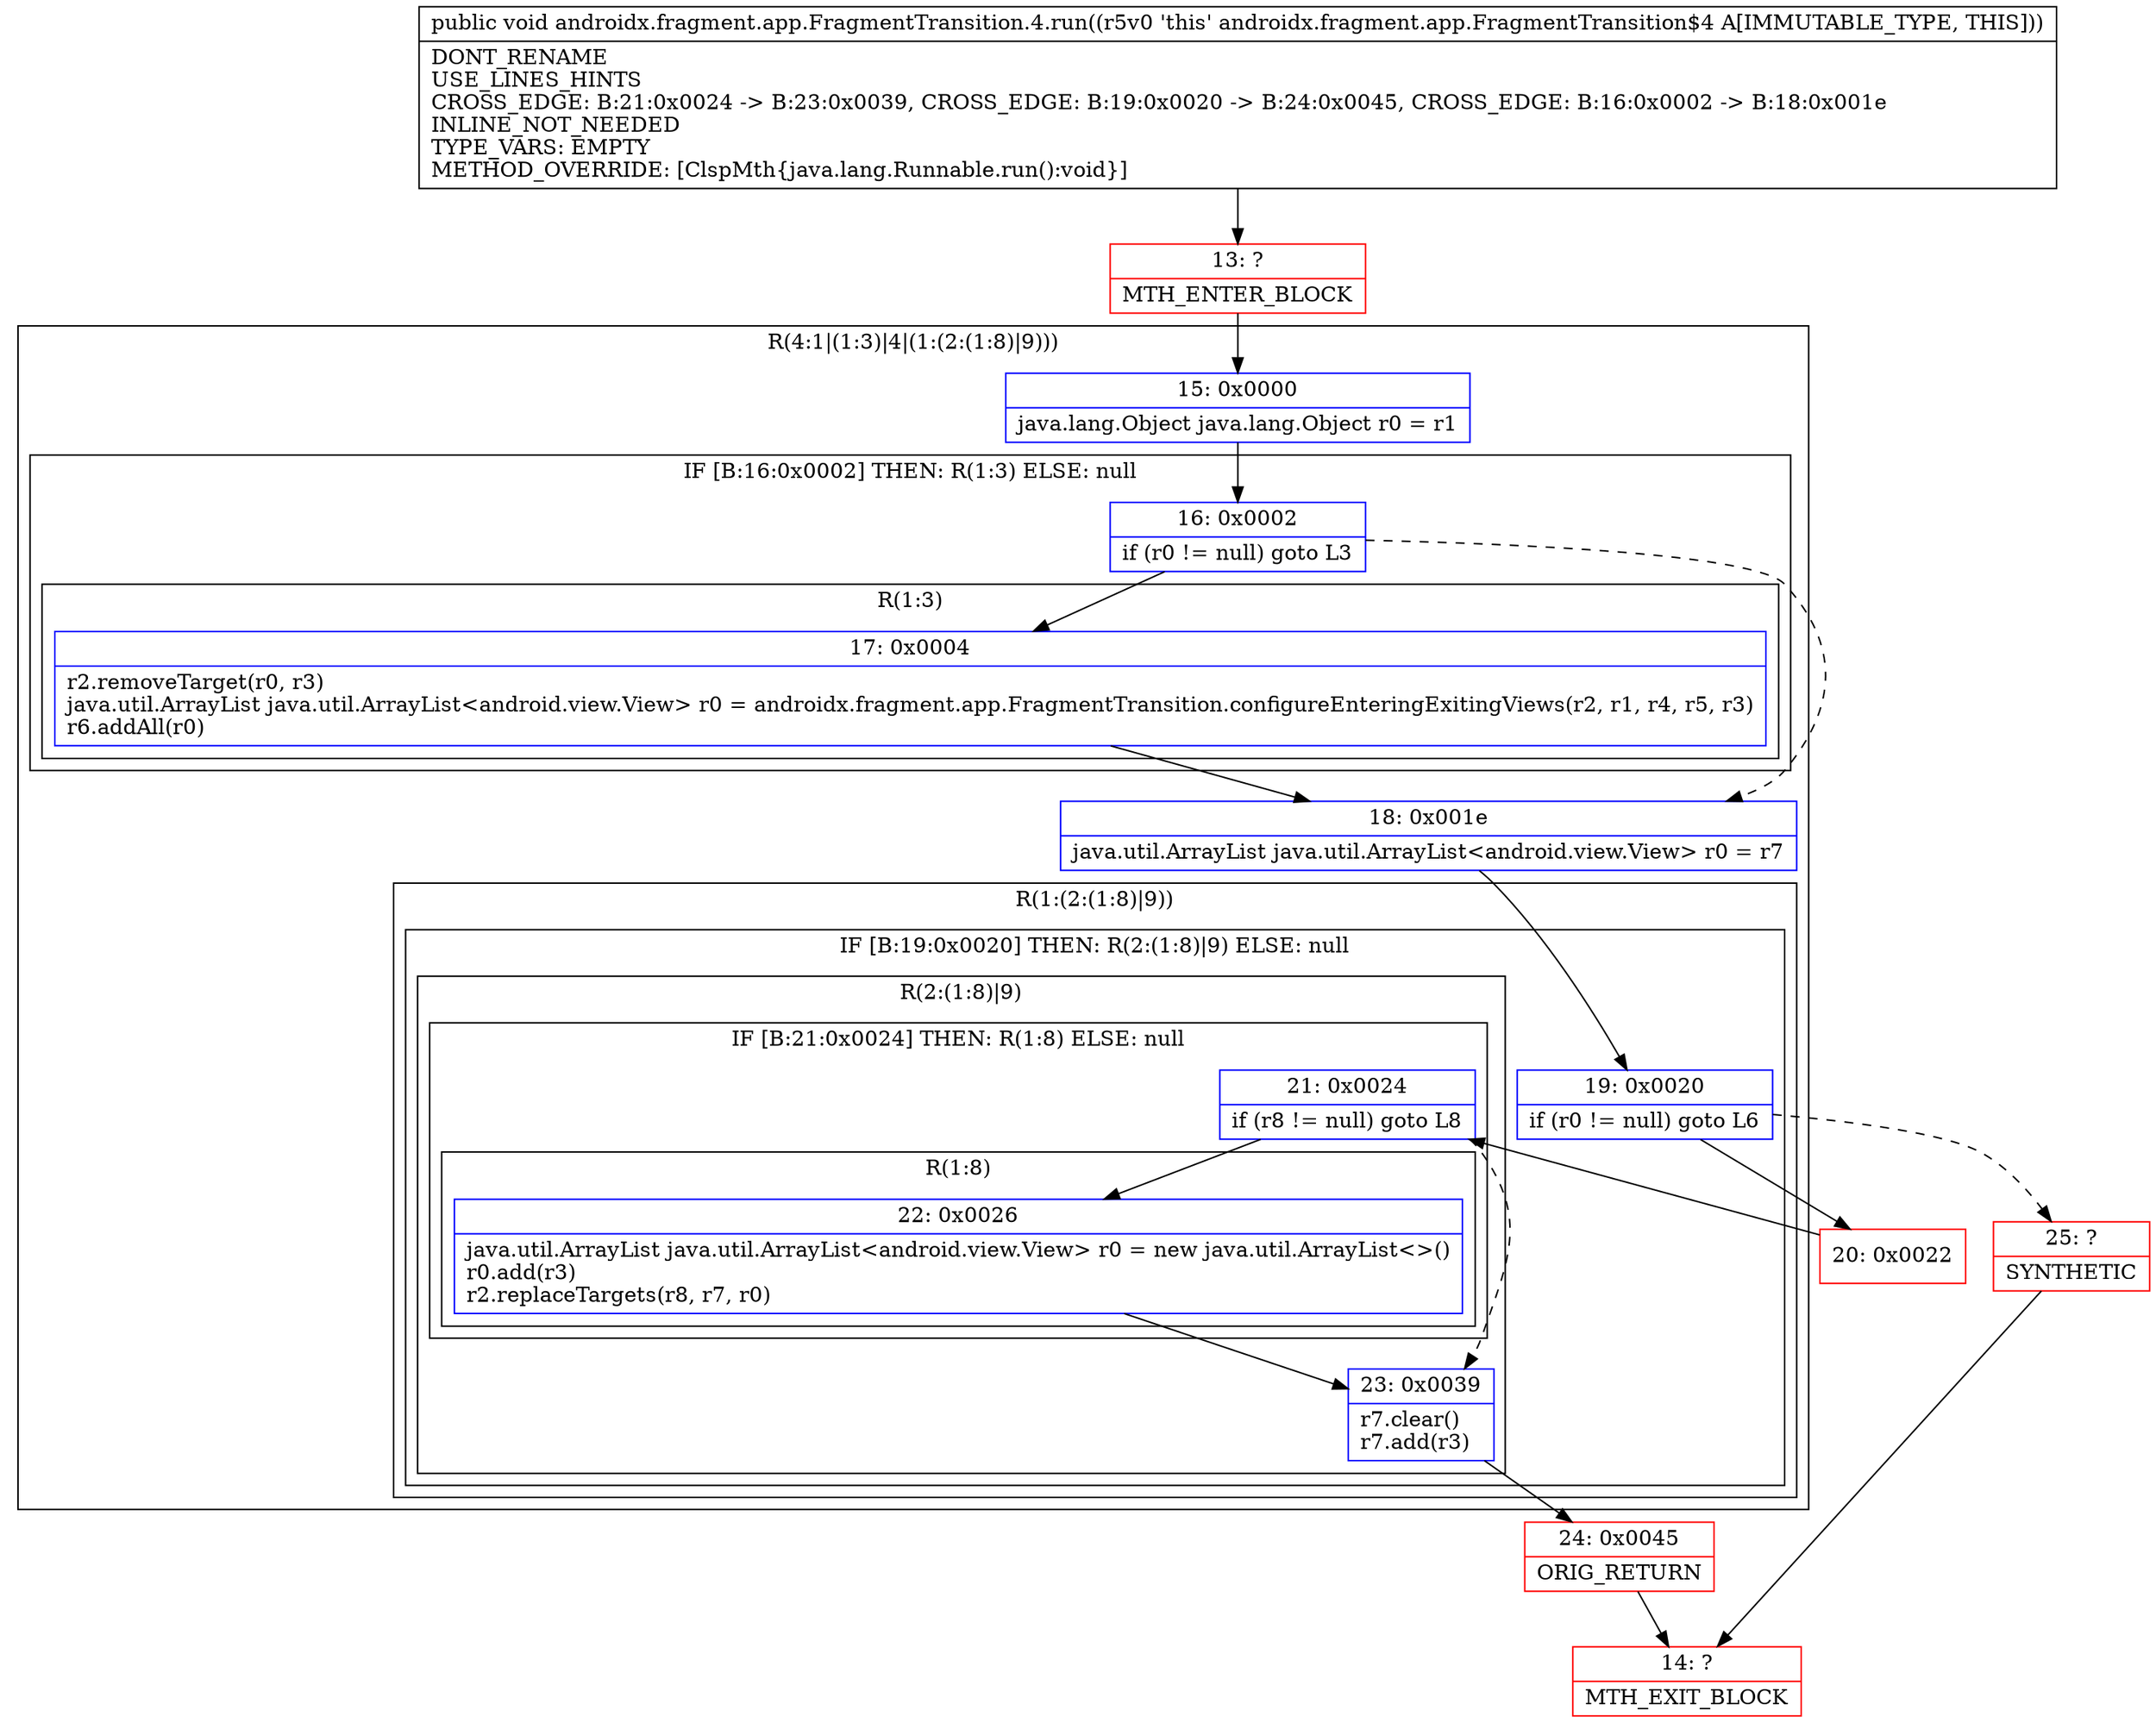 digraph "CFG forandroidx.fragment.app.FragmentTransition.4.run()V" {
subgraph cluster_Region_430539829 {
label = "R(4:1|(1:3)|4|(1:(2:(1:8)|9)))";
node [shape=record,color=blue];
Node_15 [shape=record,label="{15\:\ 0x0000|java.lang.Object java.lang.Object r0 = r1\l}"];
subgraph cluster_IfRegion_1432517541 {
label = "IF [B:16:0x0002] THEN: R(1:3) ELSE: null";
node [shape=record,color=blue];
Node_16 [shape=record,label="{16\:\ 0x0002|if (r0 != null) goto L3\l}"];
subgraph cluster_Region_543829182 {
label = "R(1:3)";
node [shape=record,color=blue];
Node_17 [shape=record,label="{17\:\ 0x0004|r2.removeTarget(r0, r3)\ljava.util.ArrayList java.util.ArrayList\<android.view.View\> r0 = androidx.fragment.app.FragmentTransition.configureEnteringExitingViews(r2, r1, r4, r5, r3)\lr6.addAll(r0)\l}"];
}
}
Node_18 [shape=record,label="{18\:\ 0x001e|java.util.ArrayList java.util.ArrayList\<android.view.View\> r0 = r7\l}"];
subgraph cluster_Region_643905629 {
label = "R(1:(2:(1:8)|9))";
node [shape=record,color=blue];
subgraph cluster_IfRegion_68082975 {
label = "IF [B:19:0x0020] THEN: R(2:(1:8)|9) ELSE: null";
node [shape=record,color=blue];
Node_19 [shape=record,label="{19\:\ 0x0020|if (r0 != null) goto L6\l}"];
subgraph cluster_Region_1092157474 {
label = "R(2:(1:8)|9)";
node [shape=record,color=blue];
subgraph cluster_IfRegion_268811803 {
label = "IF [B:21:0x0024] THEN: R(1:8) ELSE: null";
node [shape=record,color=blue];
Node_21 [shape=record,label="{21\:\ 0x0024|if (r8 != null) goto L8\l}"];
subgraph cluster_Region_1372809607 {
label = "R(1:8)";
node [shape=record,color=blue];
Node_22 [shape=record,label="{22\:\ 0x0026|java.util.ArrayList java.util.ArrayList\<android.view.View\> r0 = new java.util.ArrayList\<\>()\lr0.add(r3)\lr2.replaceTargets(r8, r7, r0)\l}"];
}
}
Node_23 [shape=record,label="{23\:\ 0x0039|r7.clear()\lr7.add(r3)\l}"];
}
}
}
}
Node_13 [shape=record,color=red,label="{13\:\ ?|MTH_ENTER_BLOCK\l}"];
Node_20 [shape=record,color=red,label="{20\:\ 0x0022}"];
Node_24 [shape=record,color=red,label="{24\:\ 0x0045|ORIG_RETURN\l}"];
Node_14 [shape=record,color=red,label="{14\:\ ?|MTH_EXIT_BLOCK\l}"];
Node_25 [shape=record,color=red,label="{25\:\ ?|SYNTHETIC\l}"];
MethodNode[shape=record,label="{public void androidx.fragment.app.FragmentTransition.4.run((r5v0 'this' androidx.fragment.app.FragmentTransition$4 A[IMMUTABLE_TYPE, THIS]))  | DONT_RENAME\lUSE_LINES_HINTS\lCROSS_EDGE: B:21:0x0024 \-\> B:23:0x0039, CROSS_EDGE: B:19:0x0020 \-\> B:24:0x0045, CROSS_EDGE: B:16:0x0002 \-\> B:18:0x001e\lINLINE_NOT_NEEDED\lTYPE_VARS: EMPTY\lMETHOD_OVERRIDE: [ClspMth\{java.lang.Runnable.run():void\}]\l}"];
MethodNode -> Node_13;Node_15 -> Node_16;
Node_16 -> Node_17;
Node_16 -> Node_18[style=dashed];
Node_17 -> Node_18;
Node_18 -> Node_19;
Node_19 -> Node_20;
Node_19 -> Node_25[style=dashed];
Node_21 -> Node_22;
Node_21 -> Node_23[style=dashed];
Node_22 -> Node_23;
Node_23 -> Node_24;
Node_13 -> Node_15;
Node_20 -> Node_21;
Node_24 -> Node_14;
Node_25 -> Node_14;
}

